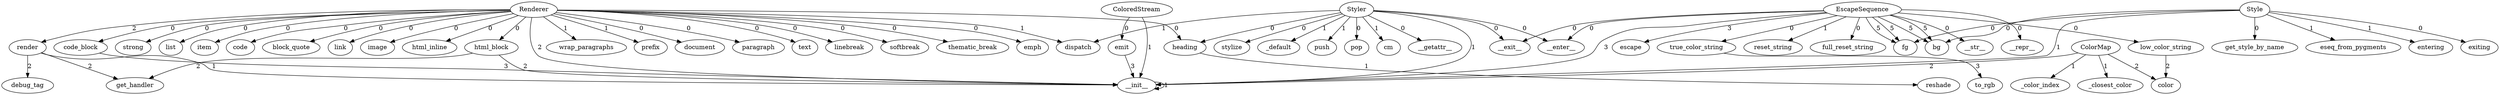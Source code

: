 // References graph
digraph {
	ColorMap [label=ColorMap]
	ColorMap -> __init__ [label=2]
	ColorMap -> color [label=2]
	ColorMap -> _closest_color [label=1]
	ColorMap -> _color_index [label=1]
	EscapeSequence [label=EscapeSequence]
	EscapeSequence -> __init__ [label=3]
	EscapeSequence -> __str__ [label=0]
	EscapeSequence -> __repr__ [label=0]
	EscapeSequence -> __enter__ [label=0]
	EscapeSequence -> __exit__ [label=0]
	EscapeSequence -> fg [label=5]
	EscapeSequence -> fg [label=5]
	EscapeSequence -> bg [label=5]
	EscapeSequence -> bg [label=5]
	EscapeSequence -> escape [label=3]
	EscapeSequence -> low_color_string [label=0]
	EscapeSequence -> true_color_string [label=0]
	EscapeSequence -> reset_string [label=1]
	EscapeSequence -> full_reset_string [label=0]
	ColoredStream [label=ColoredStream]
	ColoredStream -> __init__ [label=1]
	ColoredStream -> emit [label=0]
	Renderer [label=Renderer]
	Renderer -> __init__ [label=2]
	Renderer -> render [label=2]
	Renderer -> dispatch [label=1]
	Renderer -> wrap_paragraphs [label=1]
	Renderer -> prefix [label=1]
	Renderer -> document [label=0]
	Renderer -> paragraph [label=0]
	Renderer -> text [label=0]
	Renderer -> linebreak [label=0]
	Renderer -> softbreak [label=0]
	Renderer -> thematic_break [label=0]
	Renderer -> emph [label=0]
	Renderer -> strong [label=0]
	Renderer -> heading [label=0]
	Renderer -> list [label=0]
	Renderer -> item [label=0]
	Renderer -> code [label=0]
	Renderer -> code_block [label=0]
	Renderer -> block_quote [label=0]
	Renderer -> link [label=0]
	Renderer -> image [label=0]
	Renderer -> html_inline [label=0]
	Renderer -> html_block [label=0]
	Style [label=Style]
	Style -> __init__ [label=1]
	Style -> get_style_by_name [label=0]
	Style -> eseq_from_pygments [label=1]
	Style -> fg [label=0]
	Style -> bg [label=0]
	Style -> entering [label=1]
	Style -> exiting [label=0]
	Styler [label=Styler]
	Styler -> __init__ [label=1]
	Styler -> cm [label=1]
	Styler -> __enter__ [label=0]
	Styler -> __exit__ [label=0]
	Styler -> __getattr__ [label=0]
	Styler -> stylize [label=0]
	Styler -> _default [label=1]
	Styler -> push [label=1]
	Styler -> pop [label=0]
	Styler -> dispatch [label=1]
	Styler -> heading [label=0]
	__init__ [label=__init__]
	__init__ -> __init__ [label=1]
	color [label=color]
	_closest_color [label=_closest_color]
	_color_index [label=_color_index]
	__str__ [label=__str__]
	__repr__ [label=__repr__]
	__enter__ [label=__enter__]
	__exit__ [label=__exit__]
	fg [label=fg]
	bg [label=bg]
	escape [label=escape]
	low_color_string [label=low_color_string]
	low_color_string -> color [label=2]
	true_color_string [label=true_color_string]
	true_color_string -> to_rgb [label=3]
	reset_string [label=reset_string]
	full_reset_string [label=full_reset_string]
	emit [label=emit]
	emit -> __init__ [label=3]
	render [label=render]
	render -> __init__ [label=1]
	render -> get_handler [label=2]
	render -> debug_tag [label=2]
	dispatch [label=dispatch]
	wrap_paragraphs [label=wrap_paragraphs]
	prefix [label=prefix]
	document [label=document]
	paragraph [label=paragraph]
	text [label=text]
	linebreak [label=linebreak]
	softbreak [label=softbreak]
	thematic_break [label=thematic_break]
	emph [label=emph]
	strong [label=strong]
	heading [label=heading]
	heading -> reshade [label=1]
	list [label=list]
	item [label=item]
	code [label=code]
	code_block [label=code_block]
	code_block -> __init__ [label=3]
	block_quote [label=block_quote]
	link [label=link]
	image [label=image]
	html_inline [label=html_inline]
	html_block [label=html_block]
	html_block -> __init__ [label=2]
	html_block -> get_handler [label=2]
	get_style_by_name [label=get_style_by_name]
	eseq_from_pygments [label=eseq_from_pygments]
	entering [label=entering]
	exiting [label=exiting]
	cm [label=cm]
	__getattr__ [label=__getattr__]
	stylize [label=stylize]
	_default [label=_default]
	push [label=push]
	pop [label=pop]
}
